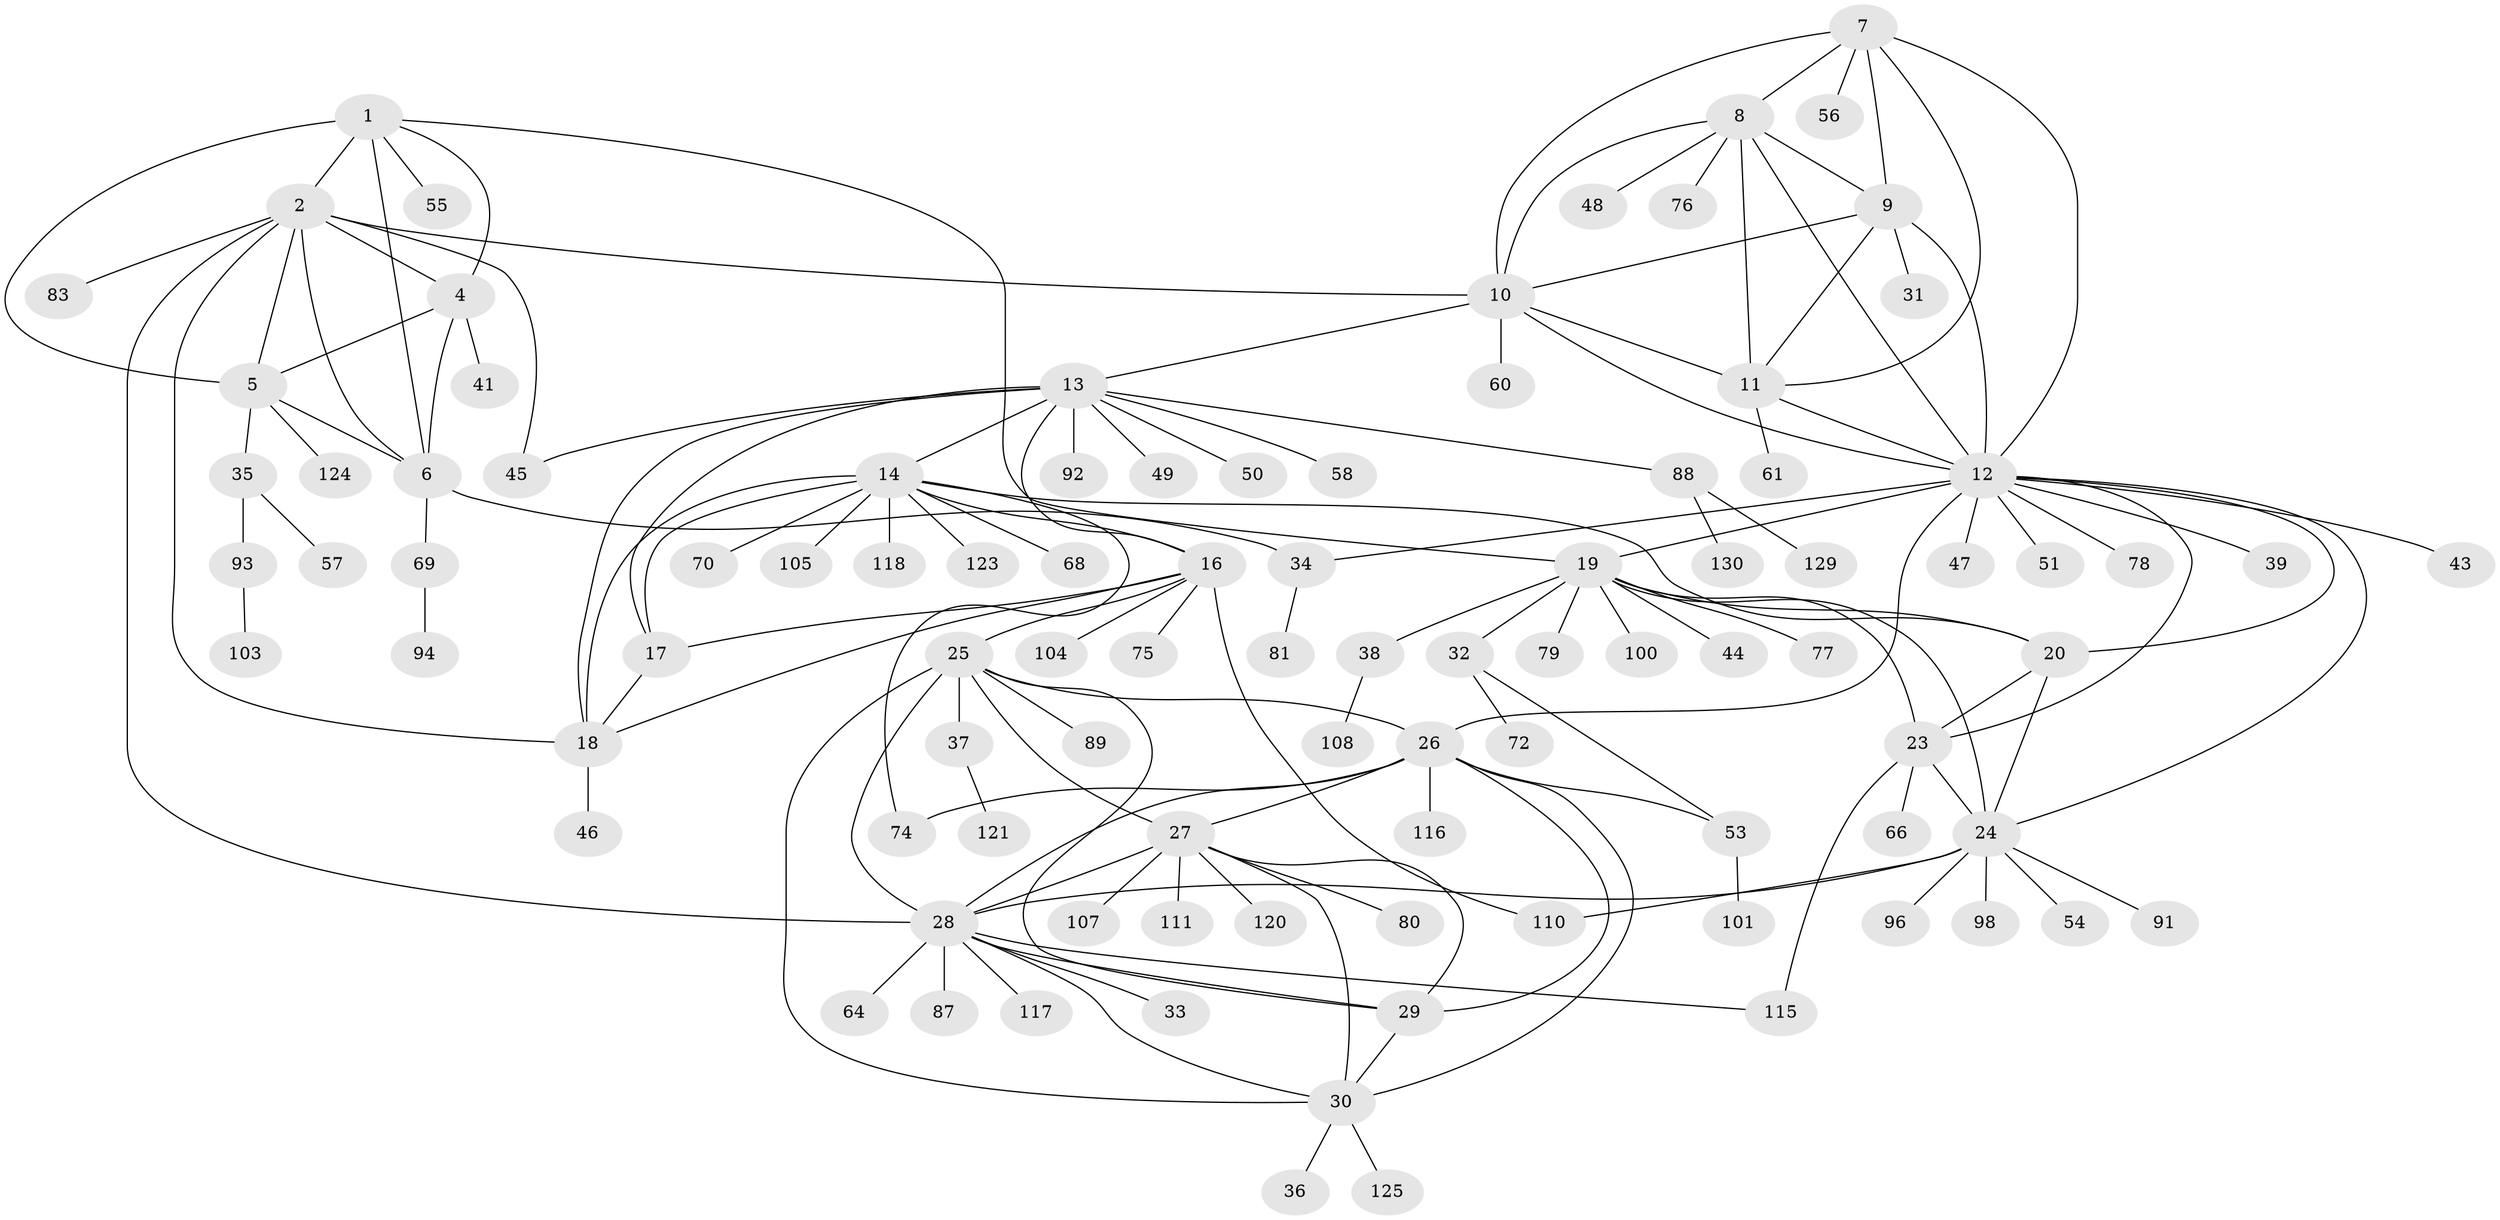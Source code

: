 // Generated by graph-tools (version 1.1) at 2025/24/03/03/25 07:24:16]
// undirected, 97 vertices, 146 edges
graph export_dot {
graph [start="1"]
  node [color=gray90,style=filled];
  1 [super="+3"];
  2 [super="+109"];
  4 [super="+86"];
  5 [super="+113"];
  6;
  7;
  8 [super="+40"];
  9;
  10 [super="+71"];
  11 [super="+102"];
  12 [super="+21"];
  13 [super="+82"];
  14 [super="+15"];
  16 [super="+84"];
  17 [super="+63"];
  18 [super="+106"];
  19 [super="+22"];
  20 [super="+42"];
  23 [super="+128"];
  24 [super="+65"];
  25 [super="+114"];
  26 [super="+112"];
  27 [super="+67"];
  28 [super="+59"];
  29;
  30 [super="+62"];
  31;
  32;
  33;
  34;
  35 [super="+52"];
  36;
  37;
  38 [super="+73"];
  39 [super="+99"];
  41;
  43;
  44;
  45;
  46;
  47;
  48;
  49;
  50;
  51;
  53;
  54;
  55;
  56 [super="+122"];
  57;
  58 [super="+127"];
  60;
  61 [super="+126"];
  64;
  66 [super="+90"];
  68;
  69 [super="+95"];
  70;
  72;
  74;
  75;
  76 [super="+85"];
  77;
  78;
  79;
  80;
  81;
  83;
  87;
  88 [super="+97"];
  89;
  91;
  92;
  93;
  94;
  96;
  98;
  100;
  101;
  103;
  104 [super="+119"];
  105;
  107;
  108;
  110;
  111;
  115;
  116;
  117;
  118;
  120;
  121;
  123;
  124;
  125;
  129;
  130;
  1 -- 2 [weight=2];
  1 -- 4 [weight=2];
  1 -- 5 [weight=2];
  1 -- 6 [weight=2];
  1 -- 55;
  1 -- 19;
  2 -- 4;
  2 -- 5;
  2 -- 6;
  2 -- 10 [weight=2];
  2 -- 18;
  2 -- 28;
  2 -- 45;
  2 -- 83;
  4 -- 5;
  4 -- 6;
  4 -- 41;
  5 -- 6;
  5 -- 35;
  5 -- 124;
  6 -- 34;
  6 -- 69;
  7 -- 8;
  7 -- 9;
  7 -- 10;
  7 -- 11;
  7 -- 12;
  7 -- 56;
  8 -- 9;
  8 -- 10;
  8 -- 11;
  8 -- 12;
  8 -- 76;
  8 -- 48;
  9 -- 10;
  9 -- 11;
  9 -- 12;
  9 -- 31;
  10 -- 11;
  10 -- 12;
  10 -- 13;
  10 -- 60;
  11 -- 12;
  11 -- 61;
  12 -- 26;
  12 -- 39;
  12 -- 47;
  12 -- 34;
  12 -- 43;
  12 -- 78;
  12 -- 19 [weight=2];
  12 -- 20;
  12 -- 51;
  12 -- 23;
  12 -- 24;
  13 -- 14 [weight=2];
  13 -- 16;
  13 -- 17;
  13 -- 18;
  13 -- 45;
  13 -- 49;
  13 -- 50;
  13 -- 58;
  13 -- 88;
  13 -- 92;
  14 -- 16 [weight=2];
  14 -- 17 [weight=2];
  14 -- 18 [weight=2];
  14 -- 20;
  14 -- 68;
  14 -- 70;
  14 -- 105;
  14 -- 74;
  14 -- 118;
  14 -- 123;
  16 -- 17;
  16 -- 18;
  16 -- 25;
  16 -- 75;
  16 -- 104;
  16 -- 110;
  17 -- 18;
  18 -- 46;
  19 -- 20 [weight=2];
  19 -- 23 [weight=2];
  19 -- 24 [weight=2];
  19 -- 38;
  19 -- 100;
  19 -- 32;
  19 -- 44;
  19 -- 77;
  19 -- 79;
  20 -- 23;
  20 -- 24;
  23 -- 24;
  23 -- 66;
  23 -- 115;
  24 -- 28;
  24 -- 54;
  24 -- 91;
  24 -- 96;
  24 -- 98;
  24 -- 110;
  25 -- 26;
  25 -- 27;
  25 -- 28;
  25 -- 29;
  25 -- 30;
  25 -- 37;
  25 -- 89;
  26 -- 27;
  26 -- 28;
  26 -- 29;
  26 -- 30;
  26 -- 74;
  26 -- 116;
  26 -- 53;
  27 -- 28;
  27 -- 29;
  27 -- 30;
  27 -- 80;
  27 -- 107;
  27 -- 111;
  27 -- 120;
  28 -- 29;
  28 -- 30;
  28 -- 33;
  28 -- 64;
  28 -- 87;
  28 -- 115;
  28 -- 117;
  29 -- 30;
  30 -- 36;
  30 -- 125;
  32 -- 53;
  32 -- 72;
  34 -- 81;
  35 -- 57;
  35 -- 93;
  37 -- 121;
  38 -- 108;
  53 -- 101;
  69 -- 94;
  88 -- 129;
  88 -- 130;
  93 -- 103;
}
